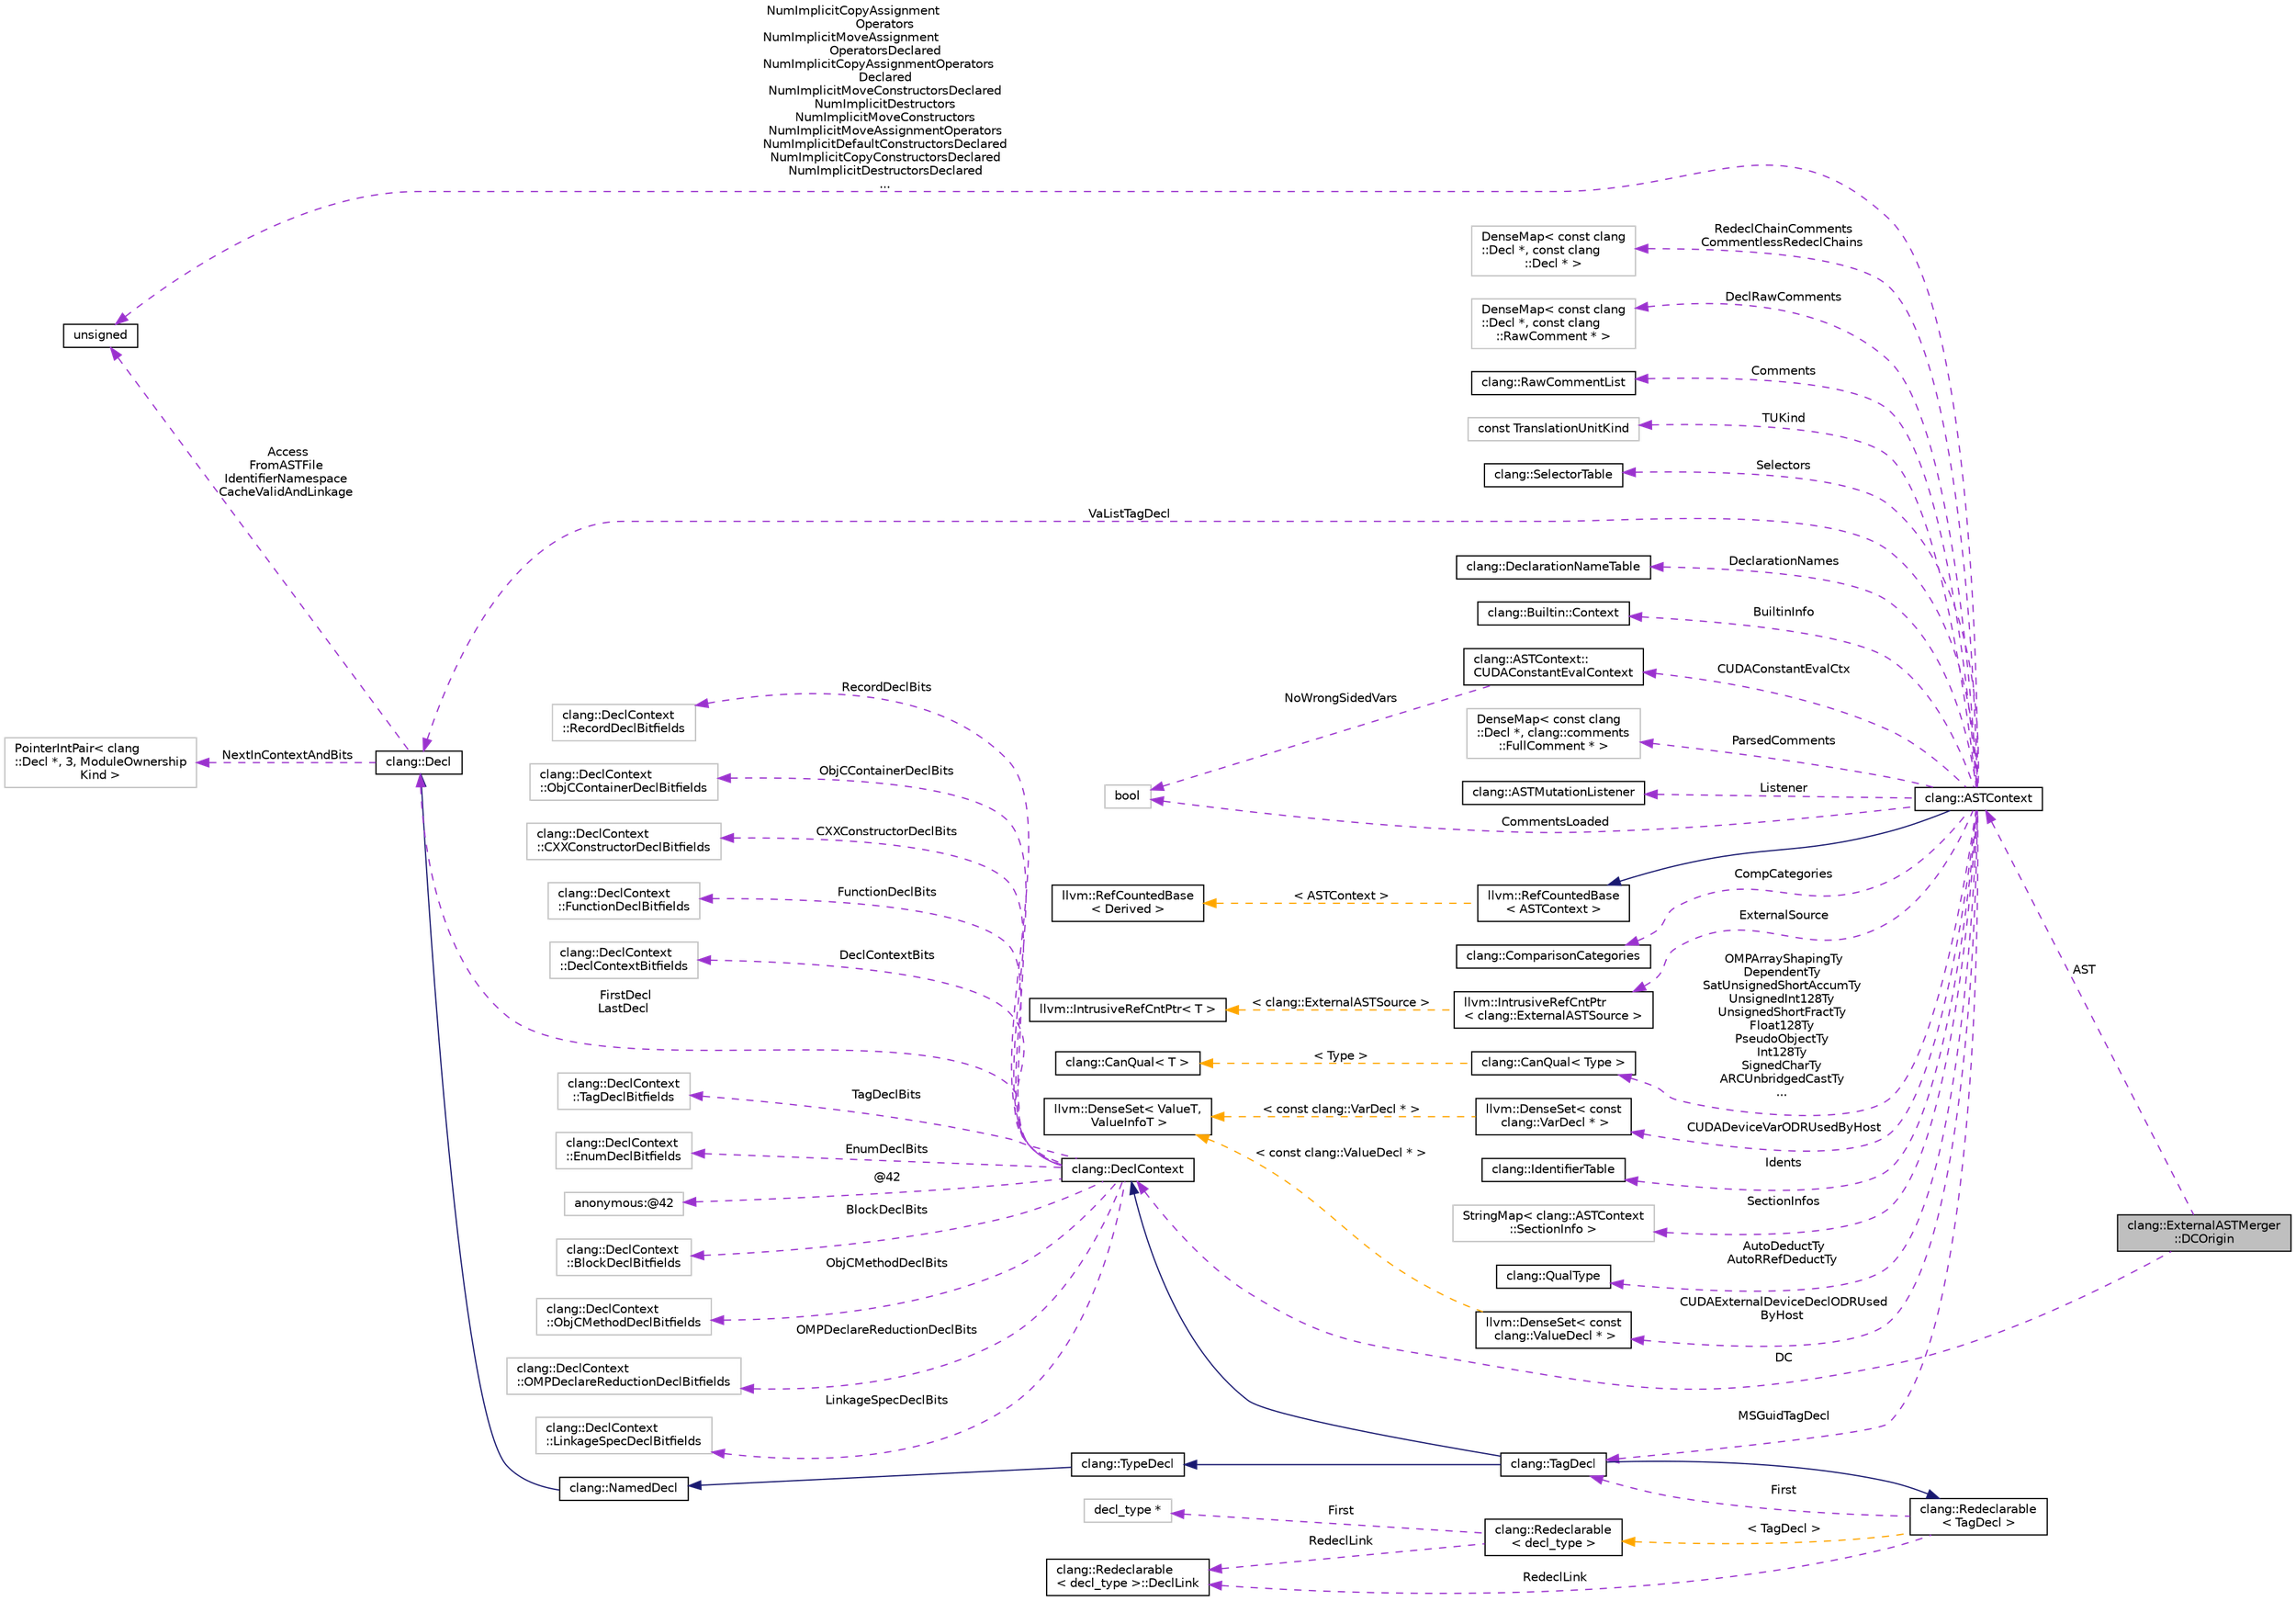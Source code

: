 digraph "clang::ExternalASTMerger::DCOrigin"
{
 // LATEX_PDF_SIZE
  bgcolor="transparent";
  edge [fontname="Helvetica",fontsize="10",labelfontname="Helvetica",labelfontsize="10"];
  node [fontname="Helvetica",fontsize="10",shape=record];
  rankdir="LR";
  Node1 [label="clang::ExternalASTMerger\l::DCOrigin",height=0.2,width=0.4,color="black", fillcolor="grey75", style="filled", fontcolor="black",tooltip="A single origin for a DeclContext."];
  Node2 -> Node1 [dir="back",color="darkorchid3",fontsize="10",style="dashed",label=" AST" ,fontname="Helvetica"];
  Node2 [label="clang::ASTContext",height=0.2,width=0.4,color="black",URL="$classclang_1_1ASTContext.html",tooltip="Holds long-lived AST nodes (such as types and decls) that can be referred to throughout the semantic ..."];
  Node3 -> Node2 [dir="back",color="midnightblue",fontsize="10",style="solid",fontname="Helvetica"];
  Node3 [label="llvm::RefCountedBase\l\< ASTContext \>",height=0.2,width=0.4,color="black",URL="$classllvm_1_1RefCountedBase.html",tooltip=" "];
  Node4 -> Node3 [dir="back",color="orange",fontsize="10",style="dashed",label=" \< ASTContext \>" ,fontname="Helvetica"];
  Node4 [label="llvm::RefCountedBase\l\< Derived \>",height=0.2,width=0.4,color="black",URL="$classllvm_1_1RefCountedBase.html",tooltip=" "];
  Node5 -> Node2 [dir="back",color="darkorchid3",fontsize="10",style="dashed",label=" CompCategories" ,fontname="Helvetica"];
  Node5 [label="clang::ComparisonCategories",height=0.2,width=0.4,color="black",URL="$classclang_1_1ComparisonCategories.html",tooltip=" "];
  Node6 -> Node2 [dir="back",color="darkorchid3",fontsize="10",style="dashed",label=" ExternalSource" ,fontname="Helvetica"];
  Node6 [label="llvm::IntrusiveRefCntPtr\l\< clang::ExternalASTSource \>",height=0.2,width=0.4,color="black",URL="$classllvm_1_1IntrusiveRefCntPtr.html",tooltip=" "];
  Node7 -> Node6 [dir="back",color="orange",fontsize="10",style="dashed",label=" \< clang::ExternalASTSource \>" ,fontname="Helvetica"];
  Node7 [label="llvm::IntrusiveRefCntPtr\< T \>",height=0.2,width=0.4,color="black",URL="$classllvm_1_1IntrusiveRefCntPtr.html",tooltip=" "];
  Node8 -> Node2 [dir="back",color="darkorchid3",fontsize="10",style="dashed",label=" OMPArrayShapingTy\nDependentTy\nSatUnsignedShortAccumTy\nUnsignedInt128Ty\nUnsignedShortFractTy\nFloat128Ty\nPseudoObjectTy\nInt128Ty\nSignedCharTy\nARCUnbridgedCastTy\n..." ,fontname="Helvetica"];
  Node8 [label="clang::CanQual\< Type \>",height=0.2,width=0.4,color="black",URL="$classclang_1_1CanQual.html",tooltip=" "];
  Node9 -> Node8 [dir="back",color="orange",fontsize="10",style="dashed",label=" \< Type \>" ,fontname="Helvetica"];
  Node9 [label="clang::CanQual\< T \>",height=0.2,width=0.4,color="black",URL="$classclang_1_1CanQual.html",tooltip="Represents a canonical, potentially-qualified type."];
  Node10 -> Node2 [dir="back",color="darkorchid3",fontsize="10",style="dashed",label=" CUDAExternalDeviceDeclODRUsed\lByHost" ,fontname="Helvetica"];
  Node10 [label="llvm::DenseSet\< const\l clang::ValueDecl * \>",height=0.2,width=0.4,color="black",URL="$classllvm_1_1DenseSet.html",tooltip=" "];
  Node11 -> Node10 [dir="back",color="orange",fontsize="10",style="dashed",label=" \< const clang::ValueDecl * \>" ,fontname="Helvetica"];
  Node11 [label="llvm::DenseSet\< ValueT,\l ValueInfoT \>",height=0.2,width=0.4,color="black",URL="$classllvm_1_1DenseSet.html",tooltip=" "];
  Node12 -> Node2 [dir="back",color="darkorchid3",fontsize="10",style="dashed",label=" Idents" ,fontname="Helvetica"];
  Node12 [label="clang::IdentifierTable",height=0.2,width=0.4,color="black",URL="$classclang_1_1IdentifierTable.html",tooltip="Implements an efficient mapping from strings to IdentifierInfo nodes."];
  Node13 -> Node2 [dir="back",color="darkorchid3",fontsize="10",style="dashed",label=" SectionInfos" ,fontname="Helvetica"];
  Node13 [label="StringMap\< clang::ASTContext\l::SectionInfo \>",height=0.2,width=0.4,color="grey75",tooltip=" "];
  Node14 -> Node2 [dir="back",color="darkorchid3",fontsize="10",style="dashed",label=" AutoDeductTy\nAutoRRefDeductTy" ,fontname="Helvetica"];
  Node14 [label="clang::QualType",height=0.2,width=0.4,color="black",URL="$classclang_1_1QualType.html",tooltip="A (possibly-)qualified type."];
  Node15 -> Node2 [dir="back",color="darkorchid3",fontsize="10",style="dashed",label=" MSGuidTagDecl" ,fontname="Helvetica"];
  Node15 [label="clang::TagDecl",height=0.2,width=0.4,color="black",URL="$classclang_1_1TagDecl.html",tooltip="Represents the declaration of a struct/union/class/enum."];
  Node16 -> Node15 [dir="back",color="midnightblue",fontsize="10",style="solid",fontname="Helvetica"];
  Node16 [label="clang::TypeDecl",height=0.2,width=0.4,color="black",URL="$classclang_1_1TypeDecl.html",tooltip="Represents a declaration of a type."];
  Node17 -> Node16 [dir="back",color="midnightblue",fontsize="10",style="solid",fontname="Helvetica"];
  Node17 [label="clang::NamedDecl",height=0.2,width=0.4,color="black",URL="$classclang_1_1NamedDecl.html",tooltip="This represents a decl that may have a name."];
  Node18 -> Node17 [dir="back",color="midnightblue",fontsize="10",style="solid",fontname="Helvetica"];
  Node18 [label="clang::Decl",height=0.2,width=0.4,color="black",URL="$classclang_1_1Decl.html",tooltip="Decl - This represents one declaration (or definition), e.g."];
  Node19 -> Node18 [dir="back",color="darkorchid3",fontsize="10",style="dashed",label=" NextInContextAndBits" ,fontname="Helvetica"];
  Node19 [label="PointerIntPair\< clang\l::Decl *, 3, ModuleOwnership\lKind \>",height=0.2,width=0.4,color="grey75",tooltip=" "];
  Node20 -> Node18 [dir="back",color="darkorchid3",fontsize="10",style="dashed",label=" Access\nFromASTFile\nIdentifierNamespace\nCacheValidAndLinkage" ,fontname="Helvetica"];
  Node20 [label="unsigned",height=0.2,width=0.4,color="black",URL="$classunsigned.html",tooltip=" "];
  Node21 -> Node15 [dir="back",color="midnightblue",fontsize="10",style="solid",fontname="Helvetica"];
  Node21 [label="clang::DeclContext",height=0.2,width=0.4,color="black",URL="$classclang_1_1DeclContext.html",tooltip="DeclContext - This is used only as base class of specific decl types that can act as declaration cont..."];
  Node22 -> Node21 [dir="back",color="darkorchid3",fontsize="10",style="dashed",label=" TagDeclBits" ,fontname="Helvetica"];
  Node22 [label="clang::DeclContext\l::TagDeclBitfields",height=0.2,width=0.4,color="grey75",tooltip="Stores the bits used by TagDecl."];
  Node23 -> Node21 [dir="back",color="darkorchid3",fontsize="10",style="dashed",label=" EnumDeclBits" ,fontname="Helvetica"];
  Node23 [label="clang::DeclContext\l::EnumDeclBitfields",height=0.2,width=0.4,color="grey75",tooltip="Stores the bits used by EnumDecl."];
  Node24 -> Node21 [dir="back",color="darkorchid3",fontsize="10",style="dashed",label=" @42" ,fontname="Helvetica"];
  Node24 [label="anonymous:@42",height=0.2,width=0.4,color="grey75",tooltip=" "];
  Node25 -> Node21 [dir="back",color="darkorchid3",fontsize="10",style="dashed",label=" BlockDeclBits" ,fontname="Helvetica"];
  Node25 [label="clang::DeclContext\l::BlockDeclBitfields",height=0.2,width=0.4,color="grey75",tooltip="Stores the bits used by BlockDecl."];
  Node26 -> Node21 [dir="back",color="darkorchid3",fontsize="10",style="dashed",label=" ObjCMethodDeclBits" ,fontname="Helvetica"];
  Node26 [label="clang::DeclContext\l::ObjCMethodDeclBitfields",height=0.2,width=0.4,color="grey75",tooltip="Stores the bits used by ObjCMethodDecl."];
  Node27 -> Node21 [dir="back",color="darkorchid3",fontsize="10",style="dashed",label=" OMPDeclareReductionDeclBits" ,fontname="Helvetica"];
  Node27 [label="clang::DeclContext\l::OMPDeclareReductionDeclBitfields",height=0.2,width=0.4,color="grey75",tooltip="Stores the bits used by OMPDeclareReductionDecl."];
  Node28 -> Node21 [dir="back",color="darkorchid3",fontsize="10",style="dashed",label=" LinkageSpecDeclBits" ,fontname="Helvetica"];
  Node28 [label="clang::DeclContext\l::LinkageSpecDeclBitfields",height=0.2,width=0.4,color="grey75",tooltip="Stores the bits used by LinkageSpecDecl."];
  Node29 -> Node21 [dir="back",color="darkorchid3",fontsize="10",style="dashed",label=" RecordDeclBits" ,fontname="Helvetica"];
  Node29 [label="clang::DeclContext\l::RecordDeclBitfields",height=0.2,width=0.4,color="grey75",tooltip="Stores the bits used by RecordDecl."];
  Node30 -> Node21 [dir="back",color="darkorchid3",fontsize="10",style="dashed",label=" ObjCContainerDeclBits" ,fontname="Helvetica"];
  Node30 [label="clang::DeclContext\l::ObjCContainerDeclBitfields",height=0.2,width=0.4,color="grey75",tooltip="Stores the bits used by ObjCContainerDecl."];
  Node31 -> Node21 [dir="back",color="darkorchid3",fontsize="10",style="dashed",label=" CXXConstructorDeclBits" ,fontname="Helvetica"];
  Node31 [label="clang::DeclContext\l::CXXConstructorDeclBitfields",height=0.2,width=0.4,color="grey75",tooltip="Stores the bits used by CXXConstructorDecl."];
  Node32 -> Node21 [dir="back",color="darkorchid3",fontsize="10",style="dashed",label=" FunctionDeclBits" ,fontname="Helvetica"];
  Node32 [label="clang::DeclContext\l::FunctionDeclBitfields",height=0.2,width=0.4,color="grey75",tooltip="Stores the bits used by FunctionDecl."];
  Node33 -> Node21 [dir="back",color="darkorchid3",fontsize="10",style="dashed",label=" DeclContextBits" ,fontname="Helvetica"];
  Node33 [label="clang::DeclContext\l::DeclContextBitfields",height=0.2,width=0.4,color="grey75",tooltip="Stores the bits used by DeclContext."];
  Node18 -> Node21 [dir="back",color="darkorchid3",fontsize="10",style="dashed",label=" FirstDecl\nLastDecl" ,fontname="Helvetica"];
  Node34 -> Node15 [dir="back",color="midnightblue",fontsize="10",style="solid",fontname="Helvetica"];
  Node34 [label="clang::Redeclarable\l\< TagDecl \>",height=0.2,width=0.4,color="black",URL="$classclang_1_1Redeclarable.html",tooltip=" "];
  Node15 -> Node34 [dir="back",color="darkorchid3",fontsize="10",style="dashed",label=" First" ,fontname="Helvetica"];
  Node35 -> Node34 [dir="back",color="darkorchid3",fontsize="10",style="dashed",label=" RedeclLink" ,fontname="Helvetica"];
  Node35 [label="clang::Redeclarable\l\< decl_type \>::DeclLink",height=0.2,width=0.4,color="black",URL="$classclang_1_1Redeclarable_1_1DeclLink.html",tooltip=" "];
  Node36 -> Node34 [dir="back",color="orange",fontsize="10",style="dashed",label=" \< TagDecl \>" ,fontname="Helvetica"];
  Node36 [label="clang::Redeclarable\l\< decl_type \>",height=0.2,width=0.4,color="black",URL="$classclang_1_1Redeclarable.html",tooltip="Provides common interface for the Decls that can be redeclared."];
  Node35 -> Node36 [dir="back",color="darkorchid3",fontsize="10",style="dashed",label=" RedeclLink" ,fontname="Helvetica"];
  Node37 -> Node36 [dir="back",color="darkorchid3",fontsize="10",style="dashed",label=" First" ,fontname="Helvetica"];
  Node37 [label="decl_type *",height=0.2,width=0.4,color="grey75",tooltip=" "];
  Node38 -> Node2 [dir="back",color="darkorchid3",fontsize="10",style="dashed",label=" RedeclChainComments\nCommentlessRedeclChains" ,fontname="Helvetica"];
  Node38 [label="DenseMap\< const clang\l::Decl *, const clang\l::Decl * \>",height=0.2,width=0.4,color="grey75",tooltip=" "];
  Node39 -> Node2 [dir="back",color="darkorchid3",fontsize="10",style="dashed",label=" DeclRawComments" ,fontname="Helvetica"];
  Node39 [label="DenseMap\< const clang\l::Decl *, const clang\l::RawComment * \>",height=0.2,width=0.4,color="grey75",tooltip=" "];
  Node40 -> Node2 [dir="back",color="darkorchid3",fontsize="10",style="dashed",label=" Comments" ,fontname="Helvetica"];
  Node40 [label="clang::RawCommentList",height=0.2,width=0.4,color="black",URL="$classclang_1_1RawCommentList.html",tooltip="This class represents all comments included in the translation unit, sorted in order of appearance in..."];
  Node41 -> Node2 [dir="back",color="darkorchid3",fontsize="10",style="dashed",label=" CommentsLoaded" ,fontname="Helvetica"];
  Node41 [label="bool",height=0.2,width=0.4,color="grey75",tooltip=" "];
  Node42 -> Node2 [dir="back",color="darkorchid3",fontsize="10",style="dashed",label=" TUKind" ,fontname="Helvetica"];
  Node42 [label="const TranslationUnitKind",height=0.2,width=0.4,color="grey75",tooltip=" "];
  Node43 -> Node2 [dir="back",color="darkorchid3",fontsize="10",style="dashed",label=" Selectors" ,fontname="Helvetica"];
  Node43 [label="clang::SelectorTable",height=0.2,width=0.4,color="black",URL="$classclang_1_1SelectorTable.html",tooltip="This table allows us to fully hide how we implement multi-keyword caching."];
  Node20 -> Node2 [dir="back",color="darkorchid3",fontsize="10",style="dashed",label=" NumImplicitCopyAssignment\lOperators\nNumImplicitMoveAssignment\lOperatorsDeclared\nNumImplicitCopyAssignmentOperators\lDeclared\nNumImplicitMoveConstructorsDeclared\nNumImplicitDestructors\nNumImplicitMoveConstructors\nNumImplicitMoveAssignmentOperators\nNumImplicitDefaultConstructorsDeclared\nNumImplicitCopyConstructorsDeclared\nNumImplicitDestructorsDeclared\n..." ,fontname="Helvetica"];
  Node18 -> Node2 [dir="back",color="darkorchid3",fontsize="10",style="dashed",label=" VaListTagDecl" ,fontname="Helvetica"];
  Node44 -> Node2 [dir="back",color="darkorchid3",fontsize="10",style="dashed",label=" CUDAConstantEvalCtx" ,fontname="Helvetica"];
  Node44 [label="clang::ASTContext::\lCUDAConstantEvalContext",height=0.2,width=0.4,color="black",URL="$structclang_1_1ASTContext_1_1CUDAConstantEvalContext.html",tooltip=" "];
  Node41 -> Node44 [dir="back",color="darkorchid3",fontsize="10",style="dashed",label=" NoWrongSidedVars" ,fontname="Helvetica"];
  Node45 -> Node2 [dir="back",color="darkorchid3",fontsize="10",style="dashed",label=" DeclarationNames" ,fontname="Helvetica"];
  Node45 [label="clang::DeclarationNameTable",height=0.2,width=0.4,color="black",URL="$classclang_1_1DeclarationNameTable.html",tooltip="DeclarationNameTable is used to store and retrieve DeclarationName instances for the various kinds of..."];
  Node46 -> Node2 [dir="back",color="darkorchid3",fontsize="10",style="dashed",label=" BuiltinInfo" ,fontname="Helvetica"];
  Node46 [label="clang::Builtin::Context",height=0.2,width=0.4,color="black",URL="$classclang_1_1Builtin_1_1Context.html",tooltip="Holds information about both target-independent and target-specific builtins, allowing easy queries b..."];
  Node47 -> Node2 [dir="back",color="darkorchid3",fontsize="10",style="dashed",label=" CUDADeviceVarODRUsedByHost" ,fontname="Helvetica"];
  Node47 [label="llvm::DenseSet\< const\l clang::VarDecl * \>",height=0.2,width=0.4,color="black",URL="$classllvm_1_1DenseSet.html",tooltip=" "];
  Node11 -> Node47 [dir="back",color="orange",fontsize="10",style="dashed",label=" \< const clang::VarDecl * \>" ,fontname="Helvetica"];
  Node48 -> Node2 [dir="back",color="darkorchid3",fontsize="10",style="dashed",label=" ParsedComments" ,fontname="Helvetica"];
  Node48 [label="DenseMap\< const clang\l::Decl *, clang::comments\l::FullComment * \>",height=0.2,width=0.4,color="grey75",tooltip=" "];
  Node49 -> Node2 [dir="back",color="darkorchid3",fontsize="10",style="dashed",label=" Listener" ,fontname="Helvetica"];
  Node49 [label="clang::ASTMutationListener",height=0.2,width=0.4,color="black",URL="$classclang_1_1ASTMutationListener.html",tooltip="An abstract interface that should be implemented by listeners that want to be notified when an AST en..."];
  Node21 -> Node1 [dir="back",color="darkorchid3",fontsize="10",style="dashed",label=" DC" ,fontname="Helvetica"];
}
